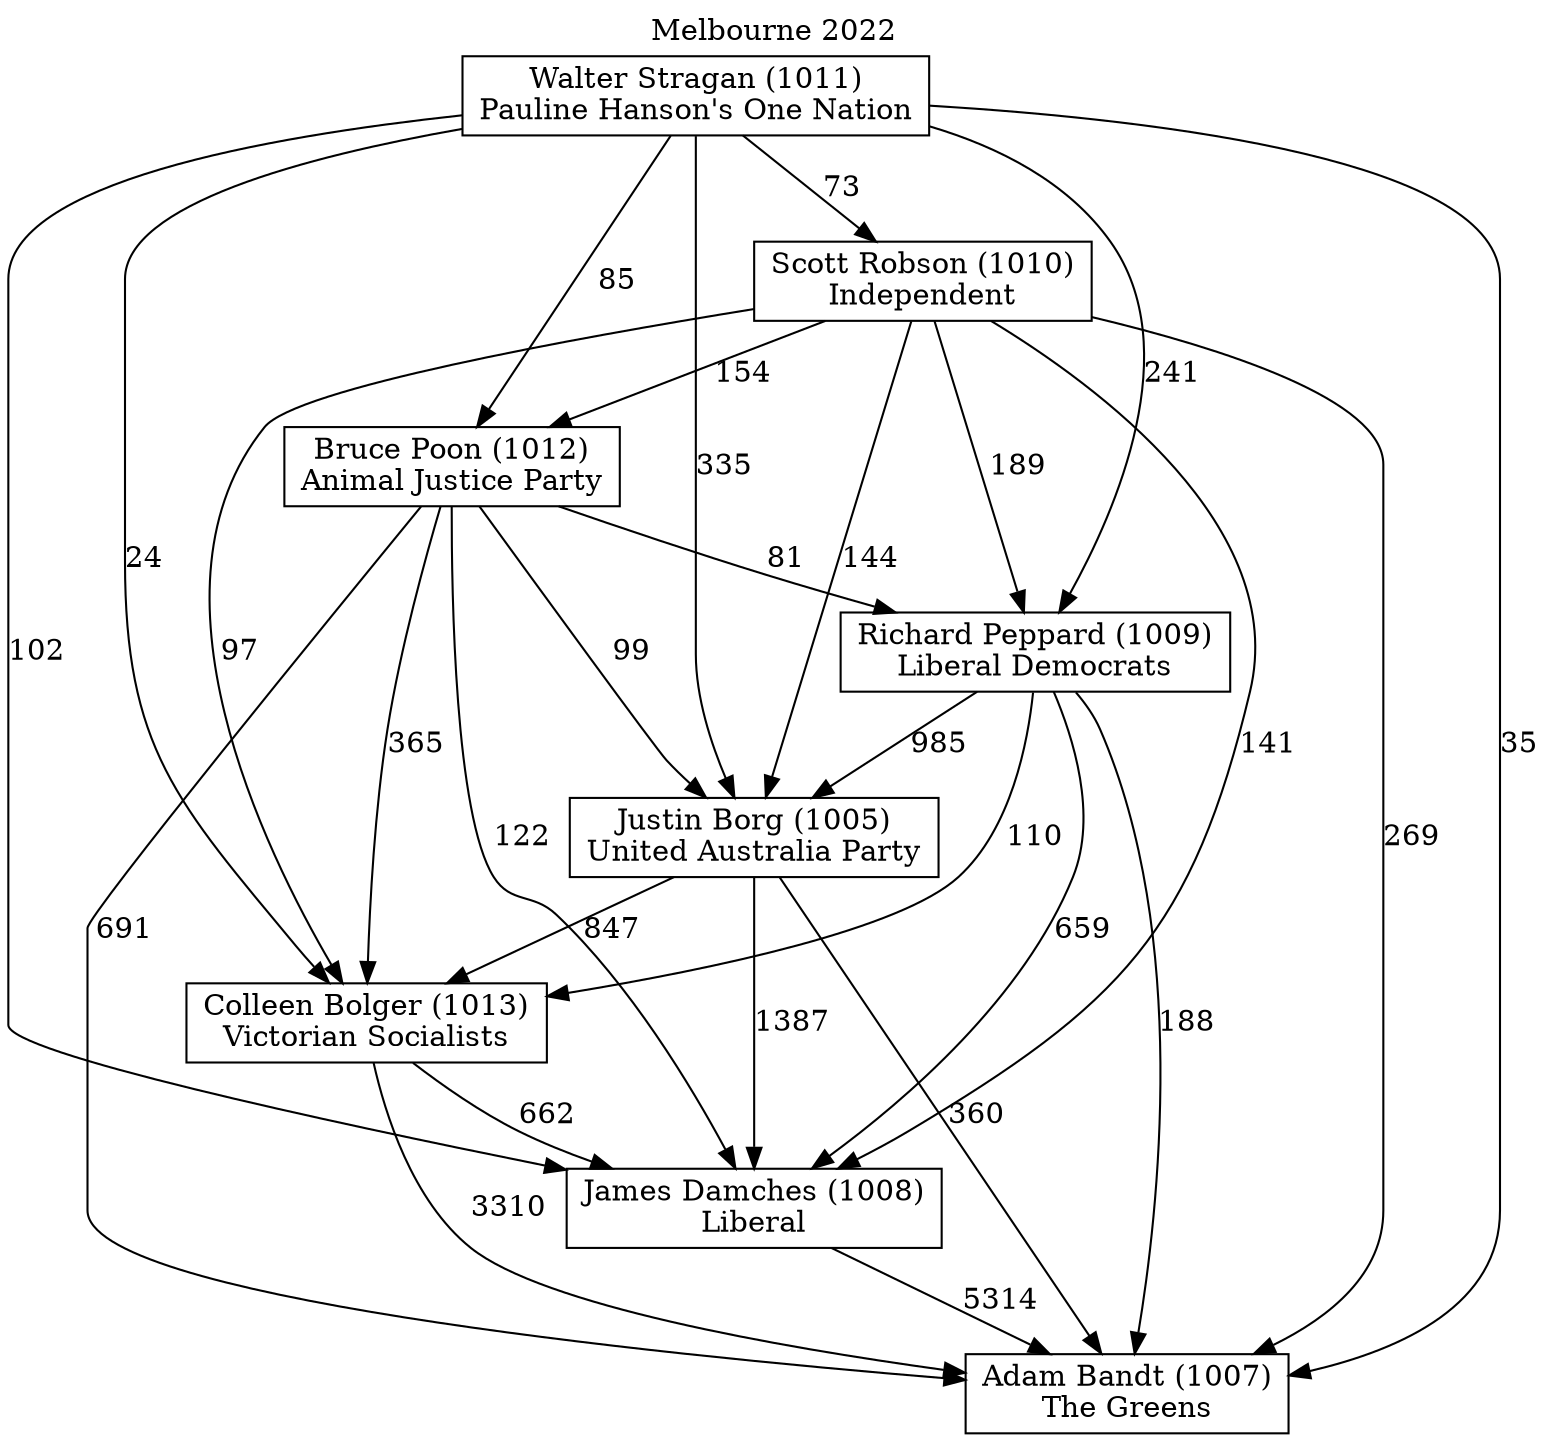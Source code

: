 // House preference flow
digraph "Adam Bandt (1007)_Melbourne_2022" {
	graph [label="Melbourne 2022" labelloc=t mclimit=10]
	node [shape=box]
	"Bruce Poon (1012)" [label="Bruce Poon (1012)
Animal Justice Party"]
	"Richard Peppard (1009)" [label="Richard Peppard (1009)
Liberal Democrats"]
	"Colleen Bolger (1013)" [label="Colleen Bolger (1013)
Victorian Socialists"]
	"Adam Bandt (1007)" [label="Adam Bandt (1007)
The Greens"]
	"Walter Stragan (1011)" [label="Walter Stragan (1011)
Pauline Hanson's One Nation"]
	"Justin Borg (1005)" [label="Justin Borg (1005)
United Australia Party"]
	"Scott Robson (1010)" [label="Scott Robson (1010)
Independent"]
	"James Damches (1008)" [label="James Damches (1008)
Liberal"]
	"Colleen Bolger (1013)" -> "Adam Bandt (1007)" [label=3310]
	"Colleen Bolger (1013)" -> "James Damches (1008)" [label=662]
	"Scott Robson (1010)" -> "James Damches (1008)" [label=141]
	"Richard Peppard (1009)" -> "Adam Bandt (1007)" [label=188]
	"Scott Robson (1010)" -> "Bruce Poon (1012)" [label=154]
	"Bruce Poon (1012)" -> "Adam Bandt (1007)" [label=691]
	"Justin Borg (1005)" -> "James Damches (1008)" [label=1387]
	"Richard Peppard (1009)" -> "Justin Borg (1005)" [label=985]
	"Justin Borg (1005)" -> "Adam Bandt (1007)" [label=360]
	"Walter Stragan (1011)" -> "Richard Peppard (1009)" [label=241]
	"Walter Stragan (1011)" -> "Justin Borg (1005)" [label=335]
	"Scott Robson (1010)" -> "Richard Peppard (1009)" [label=189]
	"Walter Stragan (1011)" -> "Adam Bandt (1007)" [label=35]
	"Richard Peppard (1009)" -> "James Damches (1008)" [label=659]
	"Scott Robson (1010)" -> "Colleen Bolger (1013)" [label=97]
	"Richard Peppard (1009)" -> "Colleen Bolger (1013)" [label=110]
	"Walter Stragan (1011)" -> "James Damches (1008)" [label=102]
	"Justin Borg (1005)" -> "Colleen Bolger (1013)" [label=847]
	"Walter Stragan (1011)" -> "Bruce Poon (1012)" [label=85]
	"Walter Stragan (1011)" -> "Colleen Bolger (1013)" [label=24]
	"Bruce Poon (1012)" -> "Colleen Bolger (1013)" [label=365]
	"Scott Robson (1010)" -> "Justin Borg (1005)" [label=144]
	"James Damches (1008)" -> "Adam Bandt (1007)" [label=5314]
	"Bruce Poon (1012)" -> "Richard Peppard (1009)" [label=81]
	"Bruce Poon (1012)" -> "Justin Borg (1005)" [label=99]
	"Bruce Poon (1012)" -> "James Damches (1008)" [label=122]
	"Walter Stragan (1011)" -> "Scott Robson (1010)" [label=73]
	"Scott Robson (1010)" -> "Adam Bandt (1007)" [label=269]
}
